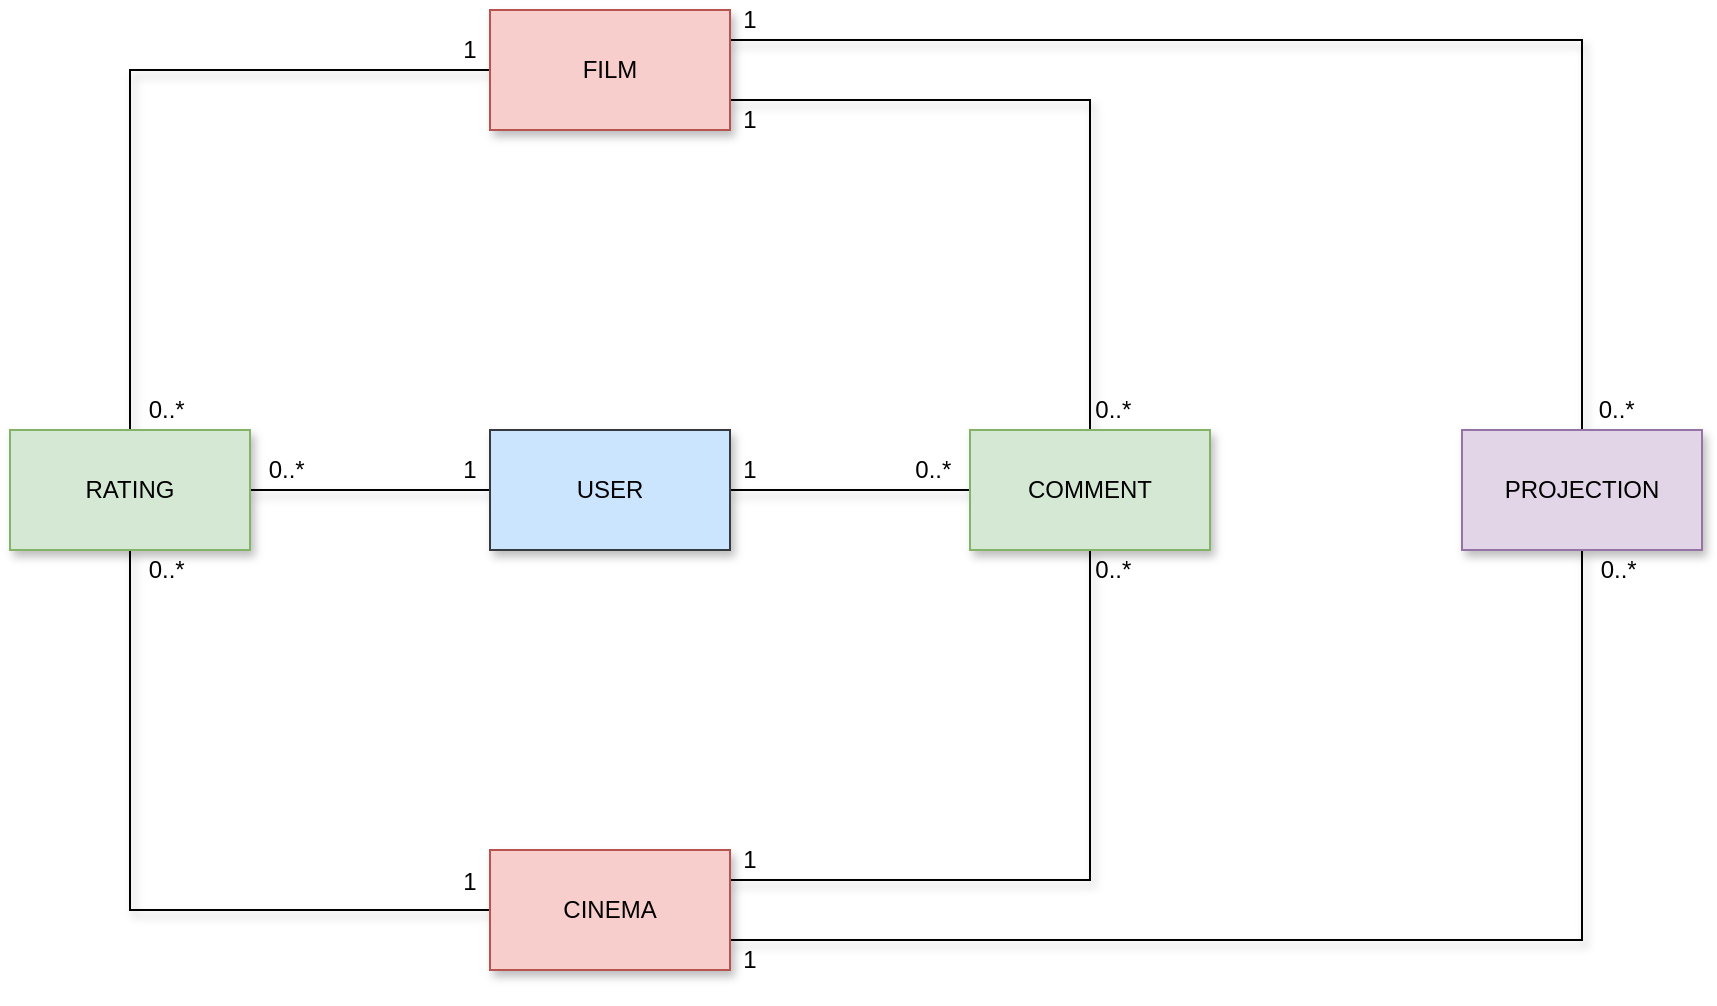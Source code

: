 <mxfile version="12.1.0" type="device" pages="1"><diagram id="Bxf1iPgv2D-pFVaHU1Q9" name="Pagina-1"><mxGraphModel dx="992" dy="739" grid="1" gridSize="10" guides="1" tooltips="1" connect="1" arrows="1" fold="1" page="1" pageScale="1" pageWidth="827" pageHeight="1169" math="0" shadow="0"><root><mxCell id="0"/><mxCell id="1" parent="0"/><mxCell id="2-Q4DYHKu4WOxgmvIbEC-9" value="" style="endArrow=none;html=1;entryX=1;entryY=0.5;entryDx=0;entryDy=0;exitX=0;exitY=0.5;exitDx=0;exitDy=0;shadow=1;" parent="1" source="x7nz9GGV9tn5JTqJILxh-15" target="x7nz9GGV9tn5JTqJILxh-11" edge="1"><mxGeometry width="50" height="50" relative="1" as="geometry"><mxPoint x="160" y="750" as="sourcePoint"/><mxPoint x="210" y="700" as="targetPoint"/></mxGeometry></mxCell><mxCell id="2-Q4DYHKu4WOxgmvIbEC-10" value="" style="endArrow=none;html=1;entryX=1;entryY=0.5;entryDx=0;entryDy=0;exitX=0;exitY=0.5;exitDx=0;exitDy=0;shadow=1;" parent="1" source="x7nz9GGV9tn5JTqJILxh-10" target="x7nz9GGV9tn5JTqJILxh-15" edge="1"><mxGeometry width="50" height="50" relative="1" as="geometry"><mxPoint x="643" y="439" as="sourcePoint"/><mxPoint x="523" y="439" as="targetPoint"/></mxGeometry></mxCell><mxCell id="2-Q4DYHKu4WOxgmvIbEC-11" value="" style="endArrow=none;html=1;entryX=0.5;entryY=1;entryDx=0;entryDy=0;exitX=0;exitY=0.5;exitDx=0;exitDy=0;rounded=0;shadow=1;" parent="1" source="x7nz9GGV9tn5JTqJILxh-3" target="x7nz9GGV9tn5JTqJILxh-11" edge="1"><mxGeometry width="50" height="50" relative="1" as="geometry"><mxPoint x="650" y="450" as="sourcePoint"/><mxPoint x="530" y="450" as="targetPoint"/><Array as="points"><mxPoint x="220" y="650"/></Array></mxGeometry></mxCell><mxCell id="2-Q4DYHKu4WOxgmvIbEC-12" value="" style="endArrow=none;html=1;entryX=0.5;entryY=0;entryDx=0;entryDy=0;exitX=0;exitY=0.5;exitDx=0;exitDy=0;rounded=0;shadow=1;" parent="1" source="x7nz9GGV9tn5JTqJILxh-4" target="x7nz9GGV9tn5JTqJILxh-11" edge="1"><mxGeometry width="50" height="50" relative="1" as="geometry"><mxPoint x="410" y="660" as="sourcePoint"/><mxPoint x="230" y="480" as="targetPoint"/><Array as="points"><mxPoint x="220" y="230"/></Array></mxGeometry></mxCell><mxCell id="2-Q4DYHKu4WOxgmvIbEC-13" value="" style="endArrow=none;html=1;entryX=0.5;entryY=1;entryDx=0;entryDy=0;exitX=1;exitY=0.25;exitDx=0;exitDy=0;rounded=0;shadow=1;" parent="1" source="x7nz9GGV9tn5JTqJILxh-3" target="x7nz9GGV9tn5JTqJILxh-10" edge="1"><mxGeometry width="50" height="50" relative="1" as="geometry"><mxPoint x="410" y="660" as="sourcePoint"/><mxPoint x="230" y="480" as="targetPoint"/><Array as="points"><mxPoint x="700" y="635"/></Array></mxGeometry></mxCell><mxCell id="2-Q4DYHKu4WOxgmvIbEC-14" value="" style="endArrow=none;html=1;entryX=1;entryY=0.75;entryDx=0;entryDy=0;exitX=0.5;exitY=0;exitDx=0;exitDy=0;rounded=0;shadow=1;" parent="1" source="x7nz9GGV9tn5JTqJILxh-10" target="x7nz9GGV9tn5JTqJILxh-4" edge="1"><mxGeometry width="50" height="50" relative="1" as="geometry"><mxPoint x="410" y="240" as="sourcePoint"/><mxPoint x="230" y="420" as="targetPoint"/><Array as="points"><mxPoint x="700" y="245"/></Array></mxGeometry></mxCell><mxCell id="2-Q4DYHKu4WOxgmvIbEC-15" value="" style="endArrow=none;html=1;entryX=1;entryY=0.25;entryDx=0;entryDy=0;exitX=0.5;exitY=0;exitDx=0;exitDy=0;rounded=0;shadow=1;" parent="1" source="x7nz9GGV9tn5JTqJILxh-1" target="x7nz9GGV9tn5JTqJILxh-4" edge="1"><mxGeometry width="50" height="50" relative="1" as="geometry"><mxPoint x="220" y="750" as="sourcePoint"/><mxPoint x="270" y="700" as="targetPoint"/><Array as="points"><mxPoint x="946" y="215"/></Array></mxGeometry></mxCell><mxCell id="2-Q4DYHKu4WOxgmvIbEC-16" value="" style="endArrow=none;html=1;entryX=1;entryY=0.75;entryDx=0;entryDy=0;exitX=0.5;exitY=1;exitDx=0;exitDy=0;rounded=0;shadow=1;" parent="1" source="x7nz9GGV9tn5JTqJILxh-1" target="x7nz9GGV9tn5JTqJILxh-3" edge="1"><mxGeometry width="50" height="50" relative="1" as="geometry"><mxPoint x="956" y="420" as="sourcePoint"/><mxPoint x="530" y="225" as="targetPoint"/><Array as="points"><mxPoint x="946" y="665"/></Array></mxGeometry></mxCell><mxCell id="2-Q4DYHKu4WOxgmvIbEC-17" value="0..*&amp;nbsp; &amp;nbsp; &amp;nbsp;" style="text;html=1;strokeColor=none;fillColor=none;align=center;verticalAlign=middle;whiteSpace=wrap;rounded=0;shadow=1;" parent="1" vertex="1"><mxGeometry x="610" y="420" width="40" height="20" as="geometry"/></mxCell><mxCell id="2-Q4DYHKu4WOxgmvIbEC-18" value="1" style="text;html=1;strokeColor=none;fillColor=none;align=center;verticalAlign=middle;whiteSpace=wrap;rounded=0;shadow=1;" parent="1" vertex="1"><mxGeometry x="510" y="420" width="40" height="20" as="geometry"/></mxCell><mxCell id="2-Q4DYHKu4WOxgmvIbEC-21" value="1" style="text;html=1;strokeColor=none;fillColor=none;align=center;verticalAlign=middle;whiteSpace=wrap;rounded=0;shadow=1;" parent="1" vertex="1"><mxGeometry x="370" y="420" width="40" height="20" as="geometry"/></mxCell><mxCell id="2-Q4DYHKu4WOxgmvIbEC-22" value="0..*&amp;nbsp;" style="text;html=1;strokeColor=none;fillColor=none;align=center;verticalAlign=middle;whiteSpace=wrap;rounded=0;shadow=1;" parent="1" vertex="1"><mxGeometry x="280" y="420" width="40" height="20" as="geometry"/></mxCell><mxCell id="2-Q4DYHKu4WOxgmvIbEC-23" value="0..*&amp;nbsp;" style="text;html=1;strokeColor=none;fillColor=none;align=center;verticalAlign=middle;whiteSpace=wrap;rounded=0;shadow=1;" parent="1" vertex="1"><mxGeometry x="220" y="470" width="40" height="20" as="geometry"/></mxCell><mxCell id="2-Q4DYHKu4WOxgmvIbEC-24" value="0..*&amp;nbsp;" style="text;html=1;strokeColor=none;fillColor=none;align=center;verticalAlign=middle;whiteSpace=wrap;rounded=0;shadow=1;" parent="1" vertex="1"><mxGeometry x="220" y="390" width="40" height="20" as="geometry"/></mxCell><mxCell id="2-Q4DYHKu4WOxgmvIbEC-25" value="0..*&amp;nbsp;" style="text;html=1;strokeColor=none;fillColor=none;align=center;verticalAlign=middle;whiteSpace=wrap;rounded=0;shadow=1;" parent="1" vertex="1"><mxGeometry x="944.762" y="390" width="40" height="20" as="geometry"/></mxCell><mxCell id="2-Q4DYHKu4WOxgmvIbEC-26" value="0..*&amp;nbsp;" style="text;html=1;strokeColor=none;fillColor=none;align=center;verticalAlign=middle;whiteSpace=wrap;rounded=0;shadow=1;" parent="1" vertex="1"><mxGeometry x="945.762" y="470" width="40" height="20" as="geometry"/></mxCell><mxCell id="2-Q4DYHKu4WOxgmvIbEC-27" value="0..*&amp;nbsp; &amp;nbsp; &amp;nbsp;" style="text;html=1;strokeColor=none;fillColor=none;align=center;verticalAlign=middle;whiteSpace=wrap;rounded=0;shadow=1;" parent="1" vertex="1"><mxGeometry x="700" y="390" width="40" height="20" as="geometry"/></mxCell><mxCell id="2-Q4DYHKu4WOxgmvIbEC-28" value="0..*&amp;nbsp; &amp;nbsp; &amp;nbsp;" style="text;html=1;strokeColor=none;fillColor=none;align=center;verticalAlign=middle;whiteSpace=wrap;rounded=0;shadow=1;" parent="1" vertex="1"><mxGeometry x="700" y="470" width="40" height="20" as="geometry"/></mxCell><mxCell id="2-Q4DYHKu4WOxgmvIbEC-31" value="1" style="text;html=1;strokeColor=none;fillColor=none;align=center;verticalAlign=middle;whiteSpace=wrap;rounded=0;spacingTop=-10;shadow=1;" parent="1" vertex="1"><mxGeometry x="510.2" y="200" width="40" height="20" as="geometry"/></mxCell><mxCell id="2-Q4DYHKu4WOxgmvIbEC-35" value="1" style="text;html=1;strokeColor=none;fillColor=none;align=center;verticalAlign=middle;whiteSpace=wrap;rounded=0;shadow=1;" parent="1" vertex="1"><mxGeometry x="370" y="210" width="40" height="20" as="geometry"/></mxCell><mxCell id="2-Q4DYHKu4WOxgmvIbEC-36" value="1" style="text;html=1;strokeColor=none;fillColor=none;align=center;verticalAlign=middle;whiteSpace=wrap;rounded=0;spacingTop=-10;shadow=1;" parent="1" vertex="1"><mxGeometry x="510.2" y="250" width="40" height="20" as="geometry"/></mxCell><mxCell id="2-Q4DYHKu4WOxgmvIbEC-37" value="1" style="text;html=1;strokeColor=none;fillColor=none;align=center;verticalAlign=middle;whiteSpace=wrap;rounded=0;spacingTop=-10;shadow=1;" parent="1" vertex="1"><mxGeometry x="510.2" y="619.762" width="40" height="20" as="geometry"/></mxCell><mxCell id="2-Q4DYHKu4WOxgmvIbEC-38" value="1" style="text;html=1;strokeColor=none;fillColor=none;align=center;verticalAlign=middle;whiteSpace=wrap;rounded=0;spacingTop=-10;shadow=1;" parent="1" vertex="1"><mxGeometry x="510.2" y="669.762" width="40" height="20" as="geometry"/></mxCell><mxCell id="2-Q4DYHKu4WOxgmvIbEC-41" value="1" style="text;html=1;strokeColor=none;fillColor=none;align=center;verticalAlign=middle;whiteSpace=wrap;rounded=0;shadow=1;" parent="1" vertex="1"><mxGeometry x="370" y="626.214" width="40" height="20" as="geometry"/></mxCell><mxCell id="x7nz9GGV9tn5JTqJILxh-1" value="PROJECTION" style="rounded=0;whiteSpace=wrap;html=1;fillColor=#e1d5e7;strokeColor=#9673a6;shadow=1;" parent="1" vertex="1"><mxGeometry x="886" y="410" width="120" height="60" as="geometry"/></mxCell><mxCell id="x7nz9GGV9tn5JTqJILxh-3" value="CINEMA" style="rounded=0;whiteSpace=wrap;html=1;fillColor=#f8cecc;strokeColor=#b85450;shadow=1;" parent="1" vertex="1"><mxGeometry x="400" y="620" width="120" height="60" as="geometry"/></mxCell><mxCell id="x7nz9GGV9tn5JTqJILxh-4" value="FILM" style="rounded=0;whiteSpace=wrap;html=1;fillColor=#f8cecc;strokeColor=#b85450;shadow=1;" parent="1" vertex="1"><mxGeometry x="400" y="200" width="120" height="60" as="geometry"/></mxCell><mxCell id="x7nz9GGV9tn5JTqJILxh-10" value="COMMENT" style="rounded=0;whiteSpace=wrap;html=1;fillColor=#d5e8d4;strokeColor=#82b366;shadow=1;" parent="1" vertex="1"><mxGeometry x="640" y="410" width="120" height="60" as="geometry"/></mxCell><mxCell id="x7nz9GGV9tn5JTqJILxh-11" value="RATING" style="rounded=0;whiteSpace=wrap;html=1;fillColor=#d5e8d4;strokeColor=#82b366;shadow=1;" parent="1" vertex="1"><mxGeometry x="160" y="410" width="120" height="60" as="geometry"/></mxCell><mxCell id="x7nz9GGV9tn5JTqJILxh-15" value="USER" style="rounded=0;whiteSpace=wrap;html=1;fillColor=#cce5ff;strokeColor=#36393d;shadow=1;" parent="1" vertex="1"><mxGeometry x="400" y="410" width="120" height="60" as="geometry"/></mxCell></root></mxGraphModel></diagram></mxfile>